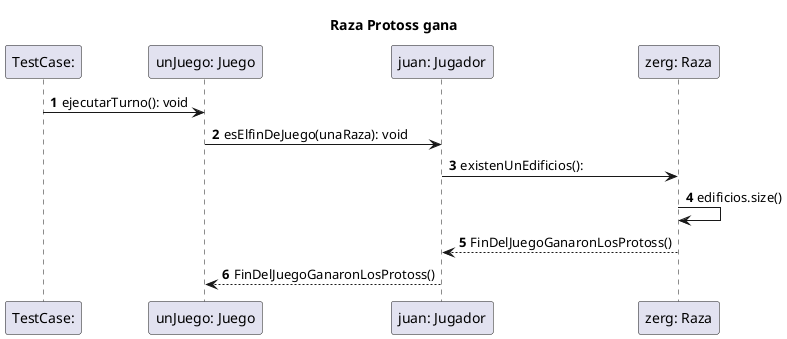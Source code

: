 @startuml
'https://plantuml.com/sequence-diagram

autonumber
title Raza Protoss gana
"TestCase:" -> "unJuego: Juego": ejecutarTurno(): void
"unJuego: Juego" -> "juan: Jugador": esElfinDeJuego(unaRaza): void
"juan: Jugador" -> "zerg: Raza": existenUnEdificios():
"zerg: Raza" -> "zerg: Raza": edificios.size()

"zerg: Raza" --> "juan: Jugador": FinDelJuegoGanaronLosProtoss()
"juan: Jugador" --> "unJuego: Juego": FinDelJuegoGanaronLosProtoss()

@enduml